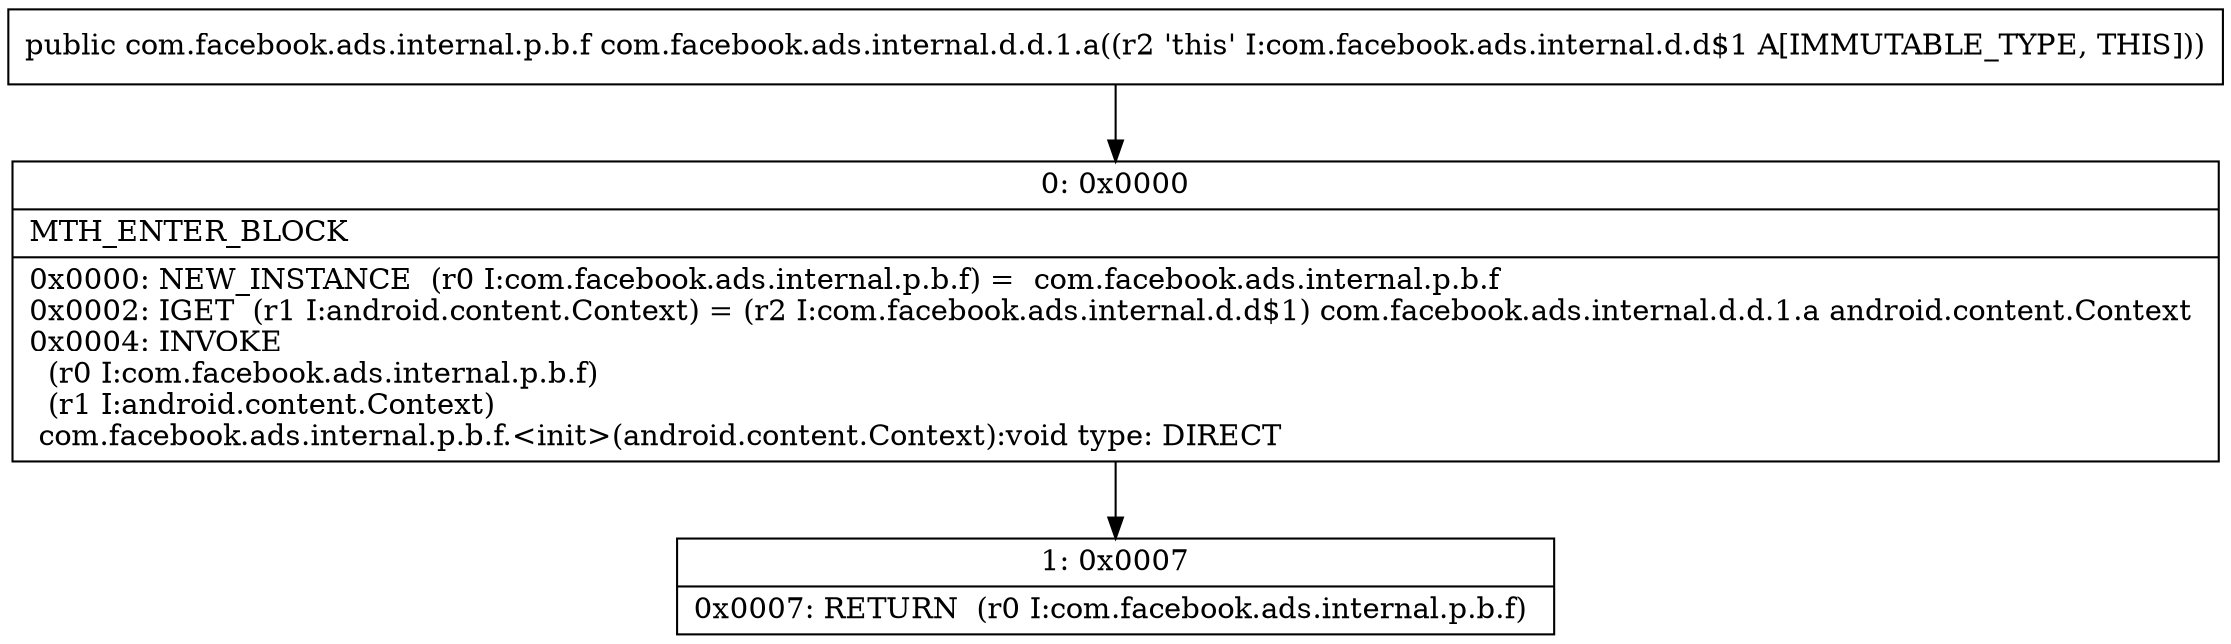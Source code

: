 digraph "CFG forcom.facebook.ads.internal.d.d.1.a()Lcom\/facebook\/ads\/internal\/p\/b\/f;" {
Node_0 [shape=record,label="{0\:\ 0x0000|MTH_ENTER_BLOCK\l|0x0000: NEW_INSTANCE  (r0 I:com.facebook.ads.internal.p.b.f) =  com.facebook.ads.internal.p.b.f \l0x0002: IGET  (r1 I:android.content.Context) = (r2 I:com.facebook.ads.internal.d.d$1) com.facebook.ads.internal.d.d.1.a android.content.Context \l0x0004: INVOKE  \l  (r0 I:com.facebook.ads.internal.p.b.f)\l  (r1 I:android.content.Context)\l com.facebook.ads.internal.p.b.f.\<init\>(android.content.Context):void type: DIRECT \l}"];
Node_1 [shape=record,label="{1\:\ 0x0007|0x0007: RETURN  (r0 I:com.facebook.ads.internal.p.b.f) \l}"];
MethodNode[shape=record,label="{public com.facebook.ads.internal.p.b.f com.facebook.ads.internal.d.d.1.a((r2 'this' I:com.facebook.ads.internal.d.d$1 A[IMMUTABLE_TYPE, THIS])) }"];
MethodNode -> Node_0;
Node_0 -> Node_1;
}

